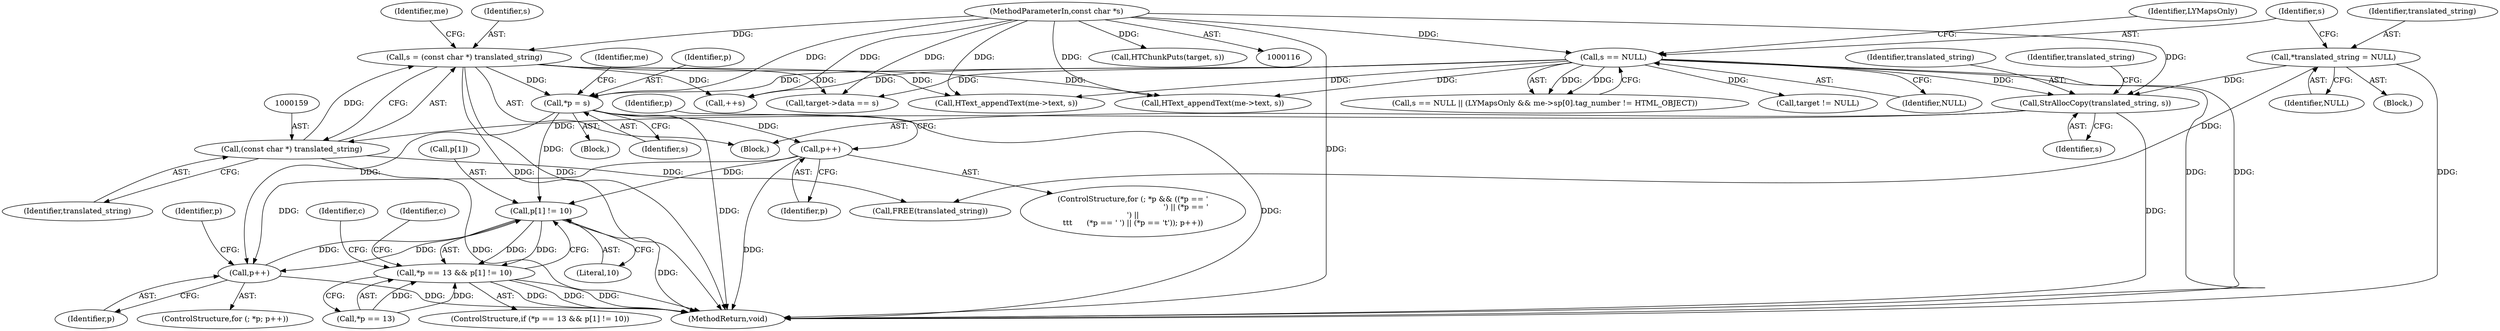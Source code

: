 digraph "0_lynx-snapshots_280a61b300a1614f6037efc0902ff7ecf17146e9@array" {
"1000324" [label="(Call,p[1] != 10)"];
"1000315" [label="(Call,p++)"];
"1000304" [label="(Call,p++)"];
"1000272" [label="(Call,*p = s)"];
"1000156" [label="(Call,s = (const char *) translated_string)"];
"1000158" [label="(Call,(const char *) translated_string)"];
"1000148" [label="(Call,StrAllocCopy(translated_string, s))"];
"1000125" [label="(Call,*translated_string = NULL)"];
"1000130" [label="(Call,s == NULL)"];
"1000118" [label="(MethodParameterIn,const char *s)"];
"1000324" [label="(Call,p[1] != 10)"];
"1000319" [label="(Call,*p == 13 && p[1] != 10)"];
"1000336" [label="(Identifier,c)"];
"1000156" [label="(Call,s = (const char *) translated_string)"];
"1000150" [label="(Identifier,s)"];
"1000469" [label="(Call,target != NULL)"];
"1000200" [label="(Call,HText_appendText(me->text, s))"];
"1000134" [label="(Identifier,LYMapsOnly)"];
"1000118" [label="(MethodParameterIn,const char *s)"];
"1000324" [label="(Call,p[1] != 10)"];
"1000263" [label="(Call,HText_appendText(me->text, s))"];
"1000320" [label="(Call,*p == 13)"];
"1000314" [label="(Identifier,p)"];
"1000125" [label="(Call,*translated_string = NULL)"];
"1000119" [label="(Block,)"];
"1000503" [label="(Call,FREE(translated_string))"];
"1000505" [label="(MethodReturn,void)"];
"1000256" [label="(Call,++s)"];
"1000315" [label="(Call,p++)"];
"1000272" [label="(Call,*p = s)"];
"1000129" [label="(Call,s == NULL || (LYMapsOnly && me->sp[0].tag_number != HTML_OBJECT))"];
"1000157" [label="(Identifier,s)"];
"1000127" [label="(Identifier,NULL)"];
"1000126" [label="(Identifier,translated_string)"];
"1000130" [label="(Call,s == NULL)"];
"1000281" [label="(ControlStructure,for (; *p && ((*p == '\n') || (*p == '\r') ||\n\t\t\t      (*p == ' ') || (*p == '\t')); p++))"];
"1000328" [label="(Literal,10)"];
"1000318" [label="(ControlStructure,if (*p == 13 && p[1] != 10))"];
"1000273" [label="(Identifier,p)"];
"1000494" [label="(Call,HTChunkPuts(target, s))"];
"1000284" [label="(Identifier,p)"];
"1000158" [label="(Call,(const char *) translated_string)"];
"1000319" [label="(Call,*p == 13 && p[1] != 10)"];
"1000331" [label="(Identifier,c)"];
"1000148" [label="(Call,StrAllocCopy(translated_string, s))"];
"1000149" [label="(Identifier,translated_string)"];
"1000312" [label="(ControlStructure,for (; *p; p++))"];
"1000153" [label="(Identifier,translated_string)"];
"1000132" [label="(Identifier,NULL)"];
"1000304" [label="(Call,p++)"];
"1000325" [label="(Call,p[1])"];
"1000305" [label="(Identifier,p)"];
"1000278" [label="(Identifier,me)"];
"1000147" [label="(Block,)"];
"1000474" [label="(Call,target->data == s)"];
"1000160" [label="(Identifier,translated_string)"];
"1000316" [label="(Identifier,p)"];
"1000270" [label="(Block,)"];
"1000131" [label="(Identifier,s)"];
"1000274" [label="(Identifier,s)"];
"1000165" [label="(Identifier,me)"];
"1000324" -> "1000319"  [label="AST: "];
"1000324" -> "1000328"  [label="CFG: "];
"1000325" -> "1000324"  [label="AST: "];
"1000328" -> "1000324"  [label="AST: "];
"1000319" -> "1000324"  [label="CFG: "];
"1000324" -> "1000505"  [label="DDG: "];
"1000324" -> "1000315"  [label="DDG: "];
"1000324" -> "1000319"  [label="DDG: "];
"1000324" -> "1000319"  [label="DDG: "];
"1000315" -> "1000324"  [label="DDG: "];
"1000304" -> "1000324"  [label="DDG: "];
"1000272" -> "1000324"  [label="DDG: "];
"1000315" -> "1000312"  [label="AST: "];
"1000315" -> "1000316"  [label="CFG: "];
"1000316" -> "1000315"  [label="AST: "];
"1000314" -> "1000315"  [label="CFG: "];
"1000315" -> "1000505"  [label="DDG: "];
"1000304" -> "1000315"  [label="DDG: "];
"1000272" -> "1000315"  [label="DDG: "];
"1000304" -> "1000281"  [label="AST: "];
"1000304" -> "1000305"  [label="CFG: "];
"1000305" -> "1000304"  [label="AST: "];
"1000284" -> "1000304"  [label="CFG: "];
"1000304" -> "1000505"  [label="DDG: "];
"1000272" -> "1000304"  [label="DDG: "];
"1000272" -> "1000270"  [label="AST: "];
"1000272" -> "1000274"  [label="CFG: "];
"1000273" -> "1000272"  [label="AST: "];
"1000274" -> "1000272"  [label="AST: "];
"1000278" -> "1000272"  [label="CFG: "];
"1000272" -> "1000505"  [label="DDG: "];
"1000272" -> "1000505"  [label="DDG: "];
"1000156" -> "1000272"  [label="DDG: "];
"1000130" -> "1000272"  [label="DDG: "];
"1000118" -> "1000272"  [label="DDG: "];
"1000156" -> "1000147"  [label="AST: "];
"1000156" -> "1000158"  [label="CFG: "];
"1000157" -> "1000156"  [label="AST: "];
"1000158" -> "1000156"  [label="AST: "];
"1000165" -> "1000156"  [label="CFG: "];
"1000156" -> "1000505"  [label="DDG: "];
"1000156" -> "1000505"  [label="DDG: "];
"1000158" -> "1000156"  [label="DDG: "];
"1000118" -> "1000156"  [label="DDG: "];
"1000156" -> "1000200"  [label="DDG: "];
"1000156" -> "1000256"  [label="DDG: "];
"1000156" -> "1000263"  [label="DDG: "];
"1000156" -> "1000474"  [label="DDG: "];
"1000158" -> "1000160"  [label="CFG: "];
"1000159" -> "1000158"  [label="AST: "];
"1000160" -> "1000158"  [label="AST: "];
"1000158" -> "1000505"  [label="DDG: "];
"1000148" -> "1000158"  [label="DDG: "];
"1000158" -> "1000503"  [label="DDG: "];
"1000148" -> "1000147"  [label="AST: "];
"1000148" -> "1000150"  [label="CFG: "];
"1000149" -> "1000148"  [label="AST: "];
"1000150" -> "1000148"  [label="AST: "];
"1000153" -> "1000148"  [label="CFG: "];
"1000148" -> "1000505"  [label="DDG: "];
"1000125" -> "1000148"  [label="DDG: "];
"1000130" -> "1000148"  [label="DDG: "];
"1000118" -> "1000148"  [label="DDG: "];
"1000125" -> "1000119"  [label="AST: "];
"1000125" -> "1000127"  [label="CFG: "];
"1000126" -> "1000125"  [label="AST: "];
"1000127" -> "1000125"  [label="AST: "];
"1000131" -> "1000125"  [label="CFG: "];
"1000125" -> "1000505"  [label="DDG: "];
"1000125" -> "1000503"  [label="DDG: "];
"1000130" -> "1000129"  [label="AST: "];
"1000130" -> "1000132"  [label="CFG: "];
"1000131" -> "1000130"  [label="AST: "];
"1000132" -> "1000130"  [label="AST: "];
"1000134" -> "1000130"  [label="CFG: "];
"1000129" -> "1000130"  [label="CFG: "];
"1000130" -> "1000505"  [label="DDG: "];
"1000130" -> "1000505"  [label="DDG: "];
"1000130" -> "1000129"  [label="DDG: "];
"1000130" -> "1000129"  [label="DDG: "];
"1000118" -> "1000130"  [label="DDG: "];
"1000130" -> "1000200"  [label="DDG: "];
"1000130" -> "1000256"  [label="DDG: "];
"1000130" -> "1000263"  [label="DDG: "];
"1000130" -> "1000469"  [label="DDG: "];
"1000130" -> "1000474"  [label="DDG: "];
"1000118" -> "1000116"  [label="AST: "];
"1000118" -> "1000505"  [label="DDG: "];
"1000118" -> "1000200"  [label="DDG: "];
"1000118" -> "1000256"  [label="DDG: "];
"1000118" -> "1000263"  [label="DDG: "];
"1000118" -> "1000474"  [label="DDG: "];
"1000118" -> "1000494"  [label="DDG: "];
"1000319" -> "1000318"  [label="AST: "];
"1000319" -> "1000320"  [label="CFG: "];
"1000320" -> "1000319"  [label="AST: "];
"1000331" -> "1000319"  [label="CFG: "];
"1000336" -> "1000319"  [label="CFG: "];
"1000319" -> "1000505"  [label="DDG: "];
"1000319" -> "1000505"  [label="DDG: "];
"1000319" -> "1000505"  [label="DDG: "];
"1000320" -> "1000319"  [label="DDG: "];
"1000320" -> "1000319"  [label="DDG: "];
}
